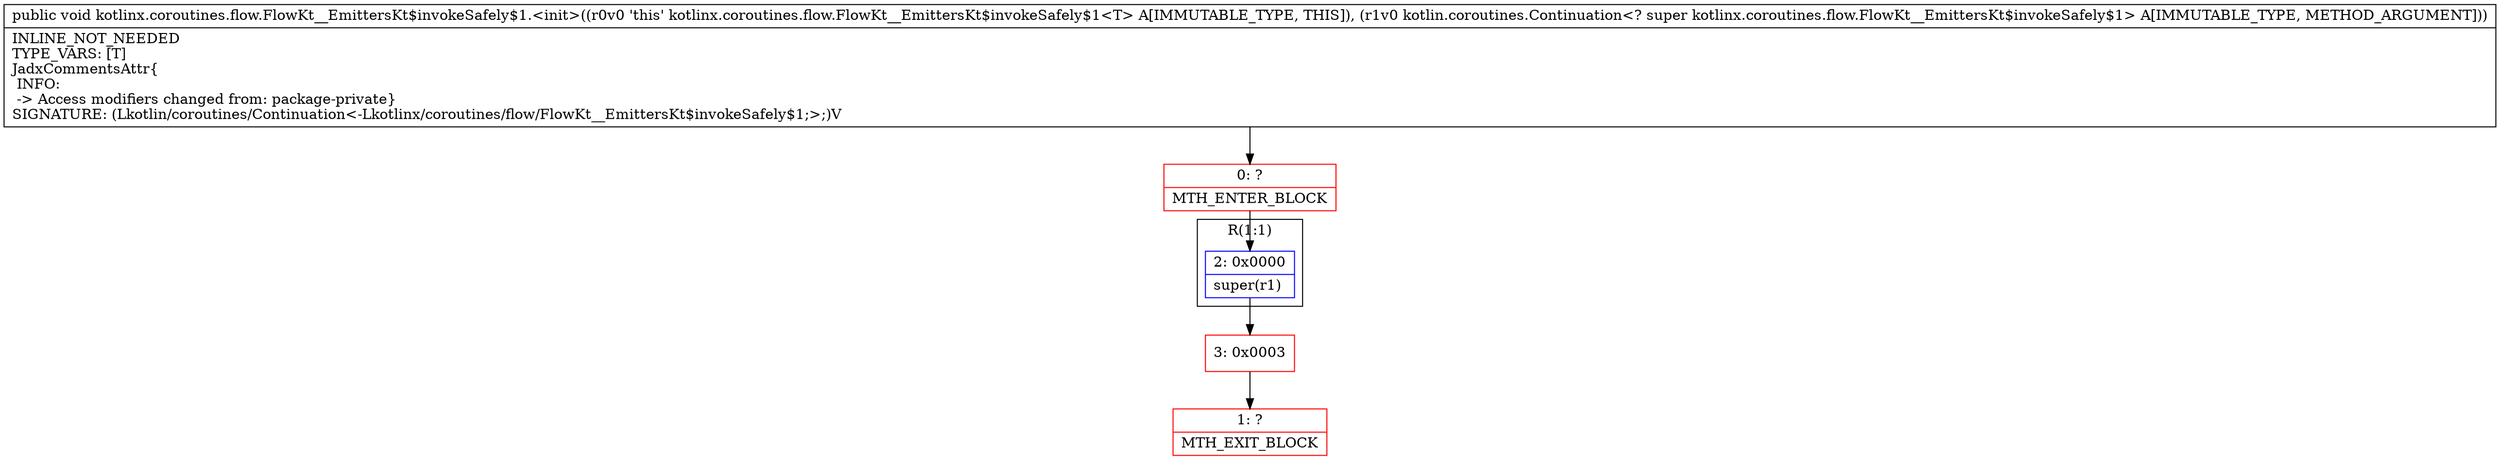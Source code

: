 digraph "CFG forkotlinx.coroutines.flow.FlowKt__EmittersKt$invokeSafely$1.\<init\>(Lkotlin\/coroutines\/Continuation;)V" {
subgraph cluster_Region_558427665 {
label = "R(1:1)";
node [shape=record,color=blue];
Node_2 [shape=record,label="{2\:\ 0x0000|super(r1)\l}"];
}
Node_0 [shape=record,color=red,label="{0\:\ ?|MTH_ENTER_BLOCK\l}"];
Node_3 [shape=record,color=red,label="{3\:\ 0x0003}"];
Node_1 [shape=record,color=red,label="{1\:\ ?|MTH_EXIT_BLOCK\l}"];
MethodNode[shape=record,label="{public void kotlinx.coroutines.flow.FlowKt__EmittersKt$invokeSafely$1.\<init\>((r0v0 'this' kotlinx.coroutines.flow.FlowKt__EmittersKt$invokeSafely$1\<T\> A[IMMUTABLE_TYPE, THIS]), (r1v0 kotlin.coroutines.Continuation\<? super kotlinx.coroutines.flow.FlowKt__EmittersKt$invokeSafely$1\> A[IMMUTABLE_TYPE, METHOD_ARGUMENT]))  | INLINE_NOT_NEEDED\lTYPE_VARS: [T]\lJadxCommentsAttr\{\l INFO: \l \-\> Access modifiers changed from: package\-private\}\lSIGNATURE: (Lkotlin\/coroutines\/Continuation\<\-Lkotlinx\/coroutines\/flow\/FlowKt__EmittersKt$invokeSafely$1;\>;)V\l}"];
MethodNode -> Node_0;Node_2 -> Node_3;
Node_0 -> Node_2;
Node_3 -> Node_1;
}

